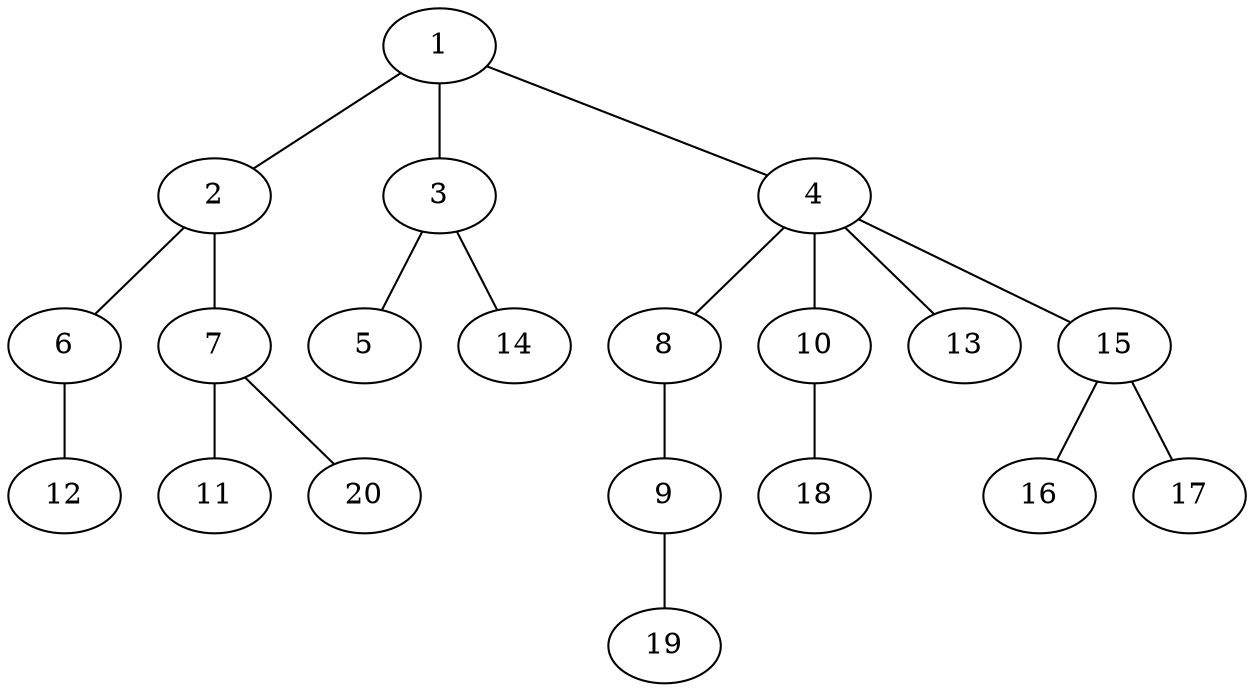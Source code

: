 graph graphname {1--2
1--3
1--4
2--6
2--7
3--5
3--14
4--8
4--10
4--13
4--15
6--12
7--11
7--20
8--9
9--19
10--18
15--16
15--17
}